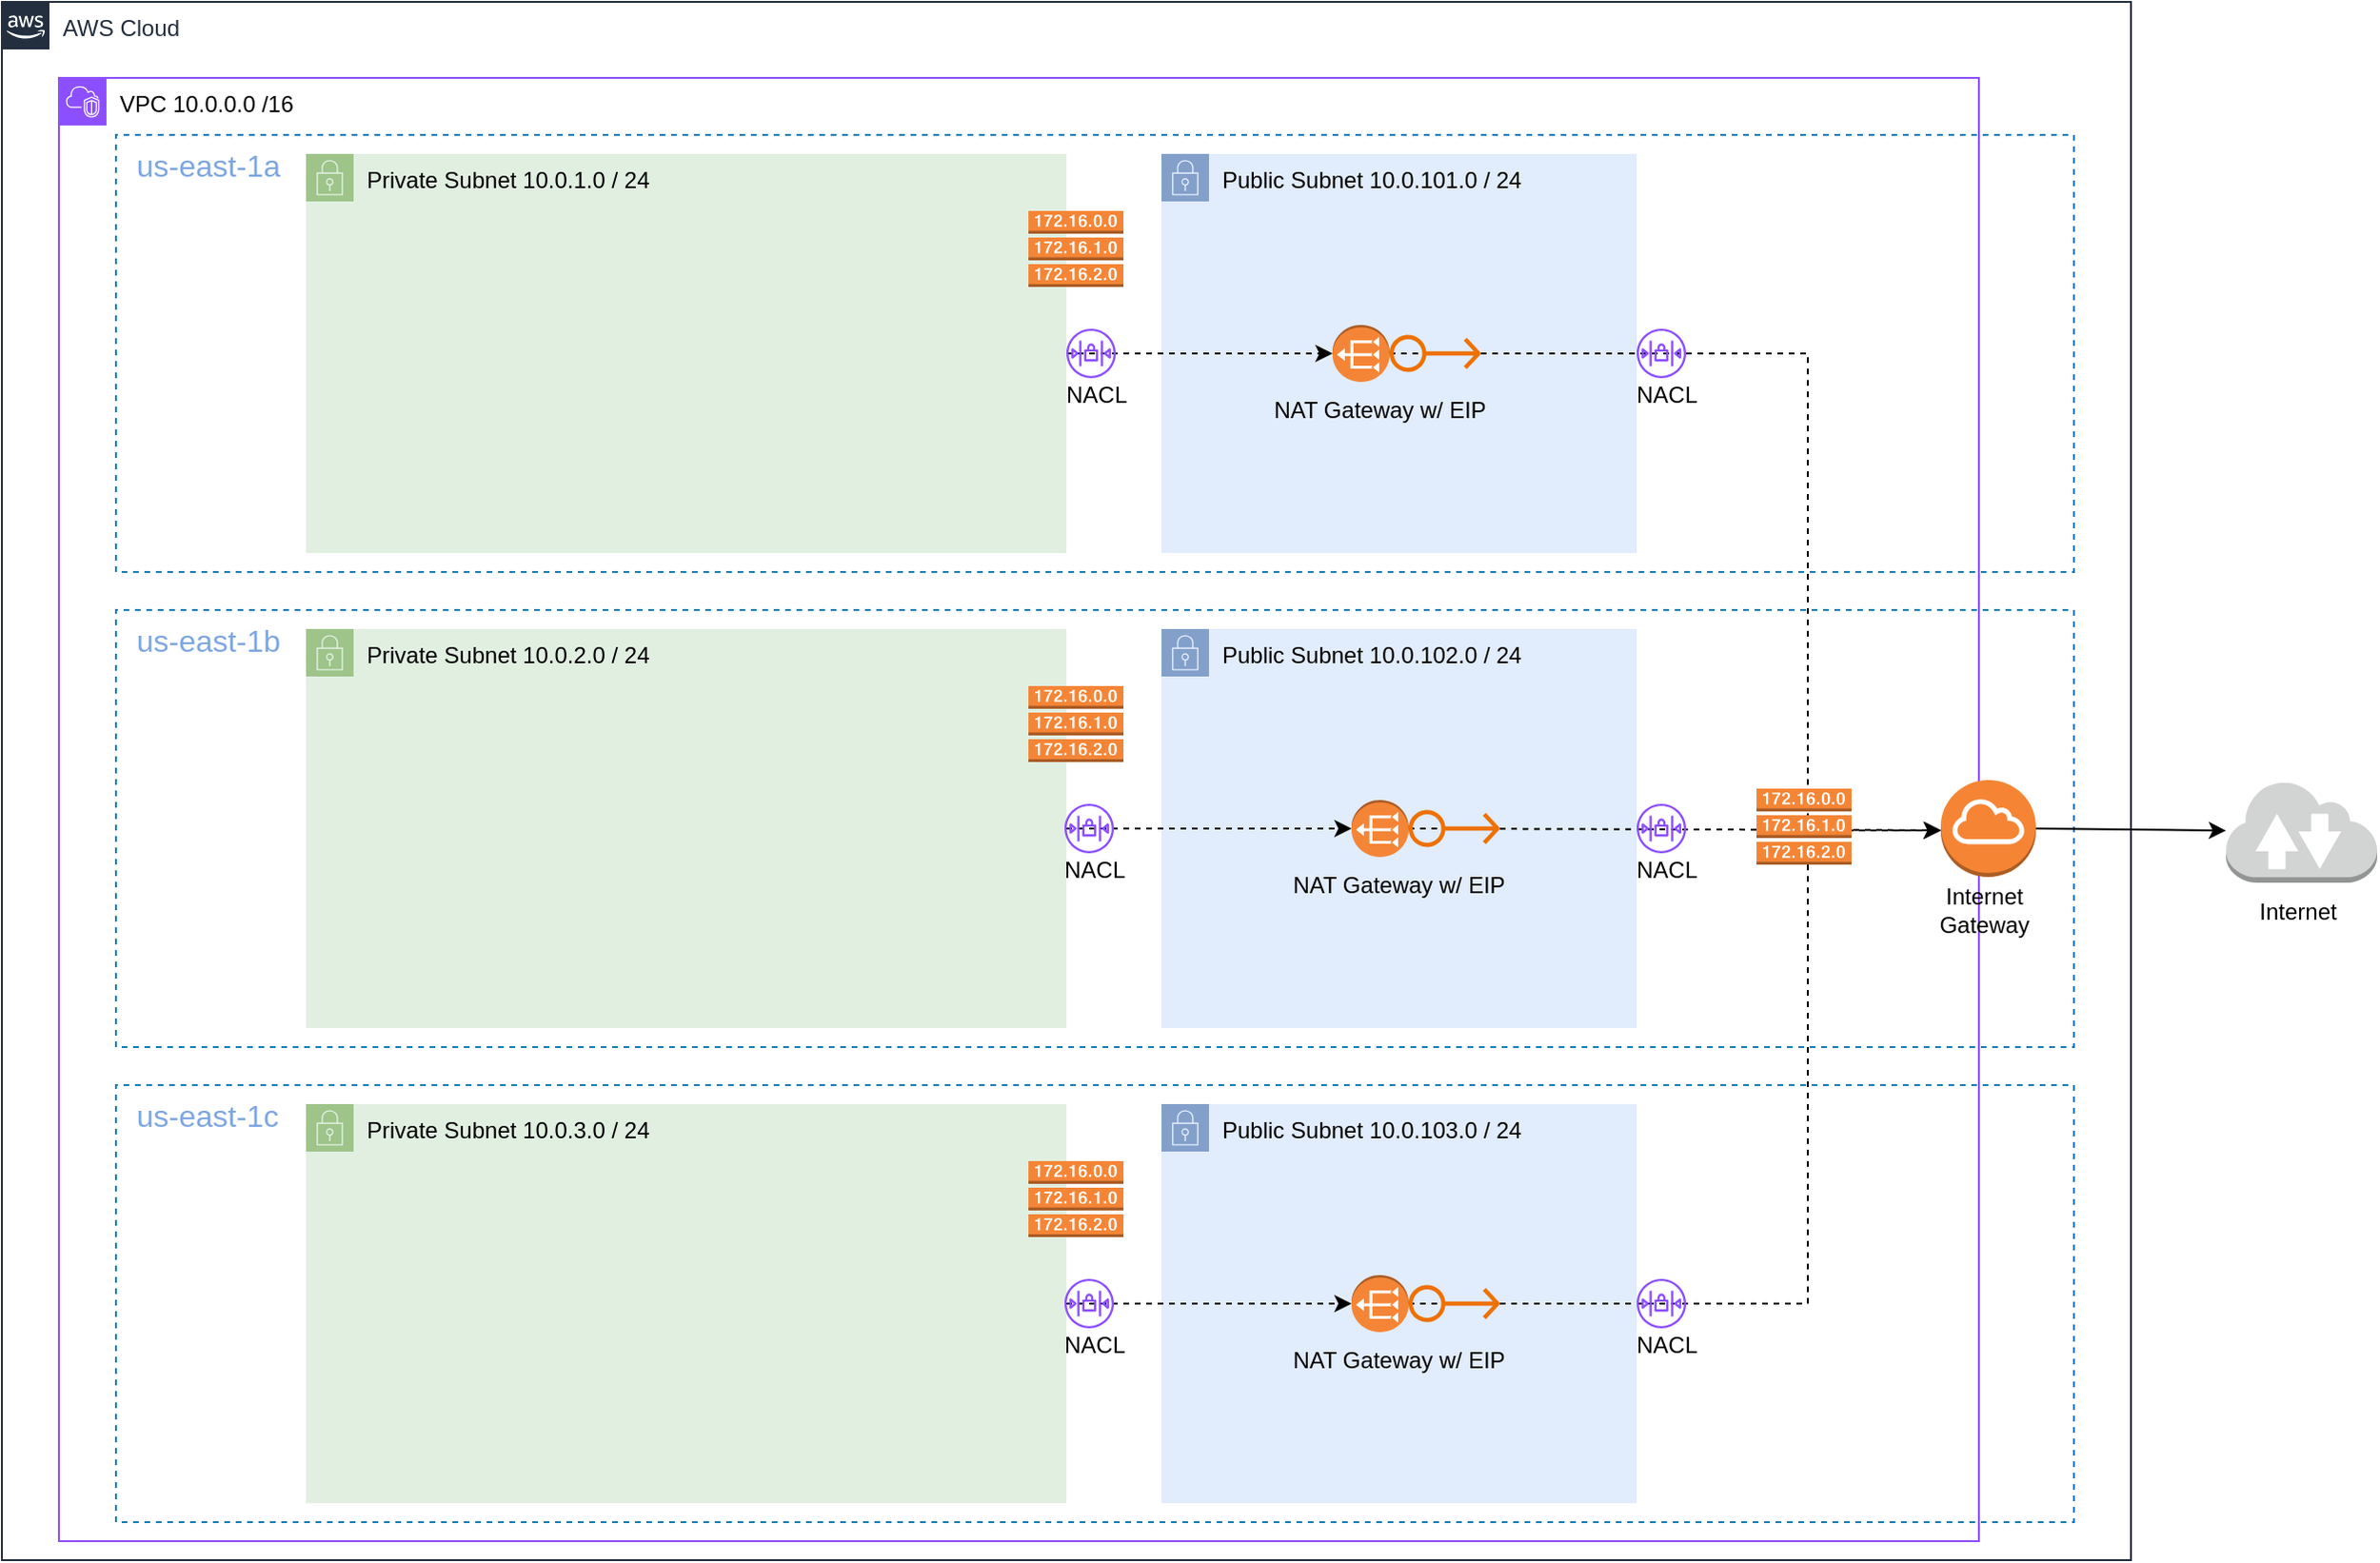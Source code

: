 <mxfile version="25.0.3">
  <diagram id="Ht1M8jgEwFfnCIfOTk4-" name="Page-1">
    <mxGraphModel dx="1523" dy="1833" grid="1" gridSize="10" guides="1" tooltips="1" connect="1" arrows="1" fold="1" page="1" pageScale="1" pageWidth="1169" pageHeight="827" math="0" shadow="0">
      <root>
        <mxCell id="0" />
        <mxCell id="1" parent="0" />
        <mxCell id="QtUD3xpYhkbIIIGHQEFI-63" value="Public S&lt;span style=&quot;background-color: initial;&quot;&gt;ubnet 10.0.103.0 / 24&lt;/span&gt;" style="points=[[0,0],[0.25,0],[0.5,0],[0.75,0],[1,0],[1,0.25],[1,0.5],[1,0.75],[1,1],[0.75,1],[0.5,1],[0.25,1],[0,1],[0,0.75],[0,0.5],[0,0.25]];outlineConnect=0;html=1;whiteSpace=wrap;fontSize=12;fontStyle=0;container=0;pointerEvents=0;collapsible=0;recursiveResize=0;shape=mxgraph.aws4.group;grIcon=mxgraph.aws4.group_security_group;grStroke=0;strokeColor=#6c8ebf;fillColor=#dae8fc;verticalAlign=top;align=left;spacingLeft=30;dashed=0;opacity=80;" parent="1" vertex="1">
          <mxGeometry x="770" y="550" width="250" height="210" as="geometry" />
        </mxCell>
        <mxCell id="QtUD3xpYhkbIIIGHQEFI-69" value="" style="endArrow=classic;html=1;rounded=0;exitX=0;exitY=0.5;exitDx=0;exitDy=0;dashed=1;edgeStyle=orthogonalEdgeStyle;exitPerimeter=0;" parent="1" source="QtUD3xpYhkbIIIGHQEFI-64" edge="1">
          <mxGeometry width="50" height="50" relative="1" as="geometry">
            <mxPoint x="720" y="490" as="sourcePoint" />
            <mxPoint x="1180" y="406" as="targetPoint" />
            <Array as="points">
              <mxPoint x="1110" y="655" />
              <mxPoint x="1110" y="406" />
            </Array>
          </mxGeometry>
        </mxCell>
        <mxCell id="QtUD3xpYhkbIIIGHQEFI-56" value="&lt;font color=&quot;#7ea6e0&quot; style=&quot;font-size: 16px;&quot;&gt;&amp;nbsp; &lt;font style=&quot;font-size: 16px;&quot;&gt;us-east-1b&lt;/font&gt;&lt;/font&gt;" style="fillColor=none;strokeColor=#147EBA;dashed=1;verticalAlign=top;fontStyle=0;fontColor=#147EBA;whiteSpace=wrap;html=1;container=0;flipH=0;direction=south;align=left;" parent="1" vertex="1">
          <mxGeometry x="220" y="290" width="1030" height="230" as="geometry" />
        </mxCell>
        <mxCell id="QtUD3xpYhkbIIIGHQEFI-57" value="Public S&lt;span style=&quot;background-color: initial;&quot;&gt;ubnet 10.0.102.0 / 24&lt;/span&gt;" style="points=[[0,0],[0.25,0],[0.5,0],[0.75,0],[1,0],[1,0.25],[1,0.5],[1,0.75],[1,1],[0.75,1],[0.5,1],[0.25,1],[0,1],[0,0.75],[0,0.5],[0,0.25]];outlineConnect=0;html=1;whiteSpace=wrap;fontSize=12;fontStyle=0;container=0;pointerEvents=0;collapsible=0;recursiveResize=0;shape=mxgraph.aws4.group;grIcon=mxgraph.aws4.group_security_group;grStroke=0;strokeColor=#6c8ebf;fillColor=#dae8fc;verticalAlign=top;align=left;spacingLeft=30;dashed=0;opacity=80;" parent="1" vertex="1">
          <mxGeometry x="770" y="300" width="250" height="210" as="geometry" />
        </mxCell>
        <mxCell id="QtUD3xpYhkbIIIGHQEFI-68" value="" style="endArrow=classic;html=1;rounded=0;exitX=0;exitY=0.5;exitDx=0;exitDy=0;dashed=1;exitPerimeter=0;" parent="1" source="QtUD3xpYhkbIIIGHQEFI-58" edge="1">
          <mxGeometry width="50" height="50" relative="1" as="geometry">
            <mxPoint x="1030" y="400" as="sourcePoint" />
            <mxPoint x="1180" y="405.903" as="targetPoint" />
          </mxGeometry>
        </mxCell>
        <mxCell id="UEzPUAAOIrF-is8g5C7q-74" value="AWS Cloud" style="points=[[0,0],[0.25,0],[0.5,0],[0.75,0],[1,0],[1,0.25],[1,0.5],[1,0.75],[1,1],[0.75,1],[0.5,1],[0.25,1],[0,1],[0,0.75],[0,0.5],[0,0.25]];outlineConnect=0;gradientColor=none;html=1;whiteSpace=wrap;fontSize=12;fontStyle=0;shape=mxgraph.aws4.group;grIcon=mxgraph.aws4.group_aws_cloud_alt;strokeColor=#232F3E;fillColor=none;verticalAlign=top;align=left;spacingLeft=30;fontColor=#232F3E;dashed=0;labelBackgroundColor=#ffffff;container=0;pointerEvents=0;collapsible=0;recursiveResize=0;" parent="1" vertex="1">
          <mxGeometry x="160" y="-30" width="1120" height="820" as="geometry" />
        </mxCell>
        <mxCell id="pngAXhnyiUt4axHz38OK-2" value="&lt;font color=&quot;#000000&quot;&gt;VPC 10.0.0.0 /16&lt;/font&gt;" style="points=[[0,0],[0.25,0],[0.5,0],[0.75,0],[1,0],[1,0.25],[1,0.5],[1,0.75],[1,1],[0.75,1],[0.5,1],[0.25,1],[0,1],[0,0.75],[0,0.5],[0,0.25]];outlineConnect=0;gradientColor=none;html=1;whiteSpace=wrap;fontSize=12;fontStyle=0;container=0;pointerEvents=0;collapsible=0;recursiveResize=0;shape=mxgraph.aws4.group;grIcon=mxgraph.aws4.group_vpc2;strokeColor=#8C4FFF;fillColor=none;verticalAlign=top;align=left;spacingLeft=30;fontColor=#AAB7B8;dashed=0;" parent="1" vertex="1">
          <mxGeometry x="190" y="10" width="1010" height="770" as="geometry" />
        </mxCell>
        <mxCell id="QtUD3xpYhkbIIIGHQEFI-30" value="&lt;font color=&quot;#7ea6e0&quot; style=&quot;font-size: 16px;&quot;&gt;&amp;nbsp; &lt;font style=&quot;font-size: 16px;&quot;&gt;us-east-1a&lt;/font&gt;&lt;/font&gt;" style="fillColor=none;strokeColor=#147EBA;dashed=1;verticalAlign=top;fontStyle=0;fontColor=#147EBA;whiteSpace=wrap;html=1;container=0;flipH=0;direction=south;align=left;" parent="1" vertex="1">
          <mxGeometry x="220" y="40" width="1030" height="230" as="geometry" />
        </mxCell>
        <mxCell id="QtUD3xpYhkbIIIGHQEFI-32" value="Public S&lt;span style=&quot;background-color: initial;&quot;&gt;ubnet 10.0.101.0 / 24&lt;/span&gt;" style="points=[[0,0],[0.25,0],[0.5,0],[0.75,0],[1,0],[1,0.25],[1,0.5],[1,0.75],[1,1],[0.75,1],[0.5,1],[0.25,1],[0,1],[0,0.75],[0,0.5],[0,0.25]];outlineConnect=0;html=1;whiteSpace=wrap;fontSize=12;fontStyle=0;container=0;pointerEvents=0;collapsible=0;recursiveResize=0;shape=mxgraph.aws4.group;grIcon=mxgraph.aws4.group_security_group;grStroke=0;strokeColor=#6c8ebf;fillColor=#dae8fc;verticalAlign=top;align=left;spacingLeft=30;dashed=0;opacity=80;" parent="1" vertex="1">
          <mxGeometry x="770" y="50" width="250" height="210" as="geometry" />
        </mxCell>
        <mxCell id="QtUD3xpYhkbIIIGHQEFI-39" value="" style="endArrow=classic;html=1;rounded=0;entryX=1;entryY=0.5;entryDx=0;entryDy=0;entryPerimeter=0;dashed=1;" parent="1" source="QtUD3xpYhkbIIIGHQEFI-31" target="QtUD3xpYhkbIIIGHQEFI-34" edge="1">
          <mxGeometry width="50" height="50" relative="1" as="geometry">
            <mxPoint x="345.453" y="330" as="sourcePoint" />
            <mxPoint x="770" y="240" as="targetPoint" />
          </mxGeometry>
        </mxCell>
        <mxCell id="QtUD3xpYhkbIIIGHQEFI-50" value="" style="endArrow=classic;html=1;rounded=0;exitX=0;exitY=0.5;exitDx=0;exitDy=0;exitPerimeter=0;edgeStyle=orthogonalEdgeStyle;dashed=1;" parent="1" source="QtUD3xpYhkbIIIGHQEFI-70" edge="1">
          <mxGeometry width="50" height="50" relative="1" as="geometry">
            <mxPoint x="385" y="180" as="sourcePoint" />
            <mxPoint x="1180" y="406" as="targetPoint" />
            <Array as="points">
              <mxPoint x="1110" y="155" />
              <mxPoint x="1110" y="406" />
            </Array>
          </mxGeometry>
        </mxCell>
        <mxCell id="QtUD3xpYhkbIIIGHQEFI-53" value="" style="outlineConnect=0;dashed=0;verticalLabelPosition=bottom;verticalAlign=top;align=center;html=1;shape=mxgraph.aws3.route_table;fillColor=#F58536;gradientColor=none;" parent="1" vertex="1">
          <mxGeometry x="1083" y="384" width="50" height="40" as="geometry" />
        </mxCell>
        <mxCell id="QtUD3xpYhkbIIIGHQEFI-31" value="Private Subnet 10.0.1.0 / 24" style="points=[[0,0],[0.25,0],[0.5,0],[0.75,0],[1,0],[1,0.25],[1,0.5],[1,0.75],[1,1],[0.75,1],[0.5,1],[0.25,1],[0,1],[0,0.75],[0,0.5],[0,0.25]];outlineConnect=0;html=1;whiteSpace=wrap;fontSize=12;fontStyle=0;container=0;pointerEvents=0;collapsible=0;recursiveResize=0;shape=mxgraph.aws4.group;grIcon=mxgraph.aws4.group_security_group;grStroke=0;strokeColor=#82b366;fillColor=#d5e8d4;verticalAlign=top;align=left;spacingLeft=30;dashed=0;opacity=70;" parent="1" vertex="1">
          <mxGeometry x="320" y="50" width="400" height="210" as="geometry" />
        </mxCell>
        <mxCell id="QtUD3xpYhkbIIIGHQEFI-46" value="" style="outlineConnect=0;dashed=0;verticalLabelPosition=bottom;verticalAlign=top;align=center;html=1;shape=mxgraph.aws3.route_table;fillColor=#F58536;gradientColor=none;" parent="1" vertex="1">
          <mxGeometry x="700" y="80" width="50" height="40" as="geometry" />
        </mxCell>
        <mxCell id="QtUD3xpYhkbIIIGHQEFI-59" value="" style="endArrow=classic;html=1;rounded=0;entryX=1;entryY=0.5;entryDx=0;entryDy=0;entryPerimeter=0;dashed=1;" parent="1" source="QtUD3xpYhkbIIIGHQEFI-60" target="QtUD3xpYhkbIIIGHQEFI-58" edge="1">
          <mxGeometry width="50" height="50" relative="1" as="geometry">
            <mxPoint x="345.453" y="580" as="sourcePoint" />
            <mxPoint x="770" y="490" as="targetPoint" />
          </mxGeometry>
        </mxCell>
        <mxCell id="QtUD3xpYhkbIIIGHQEFI-60" value="Private Subnet 10.0.2.0 / 24" style="points=[[0,0],[0.25,0],[0.5,0],[0.75,0],[1,0],[1,0.25],[1,0.5],[1,0.75],[1,1],[0.75,1],[0.5,1],[0.25,1],[0,1],[0,0.75],[0,0.5],[0,0.25]];outlineConnect=0;html=1;whiteSpace=wrap;fontSize=12;fontStyle=0;container=0;pointerEvents=0;collapsible=0;recursiveResize=0;shape=mxgraph.aws4.group;grIcon=mxgraph.aws4.group_security_group;grStroke=0;strokeColor=#82b366;fillColor=#d5e8d4;verticalAlign=top;align=left;spacingLeft=30;dashed=0;opacity=70;" parent="1" vertex="1">
          <mxGeometry x="320" y="300" width="400" height="210" as="geometry" />
        </mxCell>
        <mxCell id="QtUD3xpYhkbIIIGHQEFI-61" value="" style="outlineConnect=0;dashed=0;verticalLabelPosition=bottom;verticalAlign=top;align=center;html=1;shape=mxgraph.aws3.route_table;fillColor=#F58536;gradientColor=none;" parent="1" vertex="1">
          <mxGeometry x="700" y="330" width="50" height="40" as="geometry" />
        </mxCell>
        <mxCell id="QtUD3xpYhkbIIIGHQEFI-62" value="&lt;font color=&quot;#7ea6e0&quot; style=&quot;font-size: 16px;&quot;&gt;&amp;nbsp; &lt;font style=&quot;font-size: 16px;&quot;&gt;us-east-1c&lt;/font&gt;&lt;/font&gt;" style="fillColor=none;strokeColor=#147EBA;dashed=1;verticalAlign=top;fontStyle=0;fontColor=#147EBA;whiteSpace=wrap;html=1;container=0;flipH=0;direction=south;align=left;" parent="1" vertex="1">
          <mxGeometry x="220" y="540" width="1030" height="230" as="geometry" />
        </mxCell>
        <mxCell id="QtUD3xpYhkbIIIGHQEFI-65" value="" style="endArrow=classic;html=1;rounded=0;entryX=1;entryY=0.5;entryDx=0;entryDy=0;entryPerimeter=0;dashed=1;" parent="1" source="QtUD3xpYhkbIIIGHQEFI-66" target="QtUD3xpYhkbIIIGHQEFI-64" edge="1">
          <mxGeometry width="50" height="50" relative="1" as="geometry">
            <mxPoint x="345.453" y="830" as="sourcePoint" />
            <mxPoint x="770" y="740" as="targetPoint" />
          </mxGeometry>
        </mxCell>
        <mxCell id="QtUD3xpYhkbIIIGHQEFI-66" value="Private Subnet 10.0.3.0 / 24" style="points=[[0,0],[0.25,0],[0.5,0],[0.75,0],[1,0],[1,0.25],[1,0.5],[1,0.75],[1,1],[0.75,1],[0.5,1],[0.25,1],[0,1],[0,0.75],[0,0.5],[0,0.25]];outlineConnect=0;html=1;whiteSpace=wrap;fontSize=12;fontStyle=0;container=0;pointerEvents=0;collapsible=0;recursiveResize=0;shape=mxgraph.aws4.group;grIcon=mxgraph.aws4.group_security_group;grStroke=0;strokeColor=#82b366;fillColor=#d5e8d4;verticalAlign=top;align=left;spacingLeft=30;dashed=0;opacity=70;" parent="1" vertex="1">
          <mxGeometry x="320" y="550" width="400" height="210" as="geometry" />
        </mxCell>
        <mxCell id="QtUD3xpYhkbIIIGHQEFI-67" value="" style="outlineConnect=0;dashed=0;verticalLabelPosition=bottom;verticalAlign=top;align=center;html=1;shape=mxgraph.aws3.route_table;fillColor=#F58536;gradientColor=none;" parent="1" vertex="1">
          <mxGeometry x="700" y="580" width="50" height="40" as="geometry" />
        </mxCell>
        <mxCell id="QtUD3xpYhkbIIIGHQEFI-75" value="" style="group" parent="1" vertex="1" connectable="0">
          <mxGeometry x="825" y="140" width="120" height="60" as="geometry" />
        </mxCell>
        <mxCell id="QtUD3xpYhkbIIIGHQEFI-34" value="" style="outlineConnect=0;dashed=0;verticalLabelPosition=bottom;verticalAlign=top;align=center;html=1;shape=mxgraph.aws3.vpc_nat_gateway;fillColor=#F58536;gradientColor=none;rotation=-180;" parent="QtUD3xpYhkbIIIGHQEFI-75" vertex="1">
          <mxGeometry x="35" width="30" height="30" as="geometry" />
        </mxCell>
        <mxCell id="QtUD3xpYhkbIIIGHQEFI-70" value="" style="sketch=0;outlineConnect=0;fontColor=#232F3E;gradientColor=none;fillColor=#ED7100;strokeColor=none;dashed=0;verticalLabelPosition=bottom;verticalAlign=top;align=center;html=1;fontSize=12;fontStyle=0;aspect=fixed;pointerEvents=1;shape=mxgraph.aws4.elastic_ip_address;" parent="QtUD3xpYhkbIIIGHQEFI-75" vertex="1">
          <mxGeometry x="65" y="5" width="48" height="20" as="geometry" />
        </mxCell>
        <mxCell id="QtUD3xpYhkbIIIGHQEFI-74" value="NAT Gateway w/ EIP" style="text;html=1;align=center;verticalAlign=middle;whiteSpace=wrap;rounded=0;" parent="QtUD3xpYhkbIIIGHQEFI-75" vertex="1">
          <mxGeometry y="30" width="120" height="30" as="geometry" />
        </mxCell>
        <mxCell id="QtUD3xpYhkbIIIGHQEFI-78" value="" style="group" parent="1" vertex="1" connectable="0">
          <mxGeometry x="835" y="390" width="120" height="60" as="geometry" />
        </mxCell>
        <mxCell id="QtUD3xpYhkbIIIGHQEFI-58" value="" style="outlineConnect=0;dashed=0;verticalLabelPosition=bottom;verticalAlign=top;align=center;html=1;shape=mxgraph.aws3.vpc_nat_gateway;fillColor=#F58536;gradientColor=none;rotation=-180;" parent="QtUD3xpYhkbIIIGHQEFI-78" vertex="1">
          <mxGeometry x="35" width="30" height="30" as="geometry" />
        </mxCell>
        <mxCell id="QtUD3xpYhkbIIIGHQEFI-72" value="" style="sketch=0;outlineConnect=0;fontColor=#232F3E;gradientColor=none;fillColor=#ED7100;strokeColor=none;dashed=0;verticalLabelPosition=bottom;verticalAlign=top;align=center;html=1;fontSize=12;fontStyle=0;aspect=fixed;pointerEvents=1;shape=mxgraph.aws4.elastic_ip_address;" parent="QtUD3xpYhkbIIIGHQEFI-78" vertex="1">
          <mxGeometry x="65" y="5" width="48" height="20" as="geometry" />
        </mxCell>
        <mxCell id="QtUD3xpYhkbIIIGHQEFI-76" value="NAT Gateway w/ EIP" style="text;html=1;align=center;verticalAlign=middle;whiteSpace=wrap;rounded=0;" parent="QtUD3xpYhkbIIIGHQEFI-78" vertex="1">
          <mxGeometry y="30" width="120" height="30" as="geometry" />
        </mxCell>
        <mxCell id="QtUD3xpYhkbIIIGHQEFI-79" value="" style="group" parent="1" vertex="1" connectable="0">
          <mxGeometry x="835" y="640" width="120" height="60" as="geometry" />
        </mxCell>
        <mxCell id="QtUD3xpYhkbIIIGHQEFI-64" value="" style="outlineConnect=0;dashed=0;verticalLabelPosition=bottom;verticalAlign=top;align=center;html=1;shape=mxgraph.aws3.vpc_nat_gateway;fillColor=#F58536;gradientColor=none;rotation=-180;" parent="QtUD3xpYhkbIIIGHQEFI-79" vertex="1">
          <mxGeometry x="35" width="30" height="30" as="geometry" />
        </mxCell>
        <mxCell id="QtUD3xpYhkbIIIGHQEFI-73" value="" style="sketch=0;outlineConnect=0;fontColor=#232F3E;gradientColor=none;fillColor=#ED7100;strokeColor=none;dashed=0;verticalLabelPosition=bottom;verticalAlign=top;align=center;html=1;fontSize=12;fontStyle=0;aspect=fixed;pointerEvents=1;shape=mxgraph.aws4.elastic_ip_address;" parent="QtUD3xpYhkbIIIGHQEFI-79" vertex="1">
          <mxGeometry x="65" y="5" width="48" height="20" as="geometry" />
        </mxCell>
        <mxCell id="QtUD3xpYhkbIIIGHQEFI-77" value="NAT Gateway w/ EIP" style="text;html=1;align=center;verticalAlign=middle;whiteSpace=wrap;rounded=0;" parent="QtUD3xpYhkbIIIGHQEFI-79" vertex="1">
          <mxGeometry y="30" width="120" height="30" as="geometry" />
        </mxCell>
        <mxCell id="FNUv8KOx8wsYCtiW52kg-3" value="" style="endArrow=classic;html=1;rounded=0;exitX=1;exitY=0.5;exitDx=0;exitDy=0;exitPerimeter=0;" edge="1" parent="1" source="FNUv8KOx8wsYCtiW52kg-1" target="FNUv8KOx8wsYCtiW52kg-2">
          <mxGeometry width="50" height="50" relative="1" as="geometry">
            <mxPoint x="750" y="420" as="sourcePoint" />
            <mxPoint x="800" y="370" as="targetPoint" />
          </mxGeometry>
        </mxCell>
        <mxCell id="FNUv8KOx8wsYCtiW52kg-5" value="" style="group" vertex="1" connectable="0" parent="1">
          <mxGeometry x="1330" y="379.5" width="79.5" height="84" as="geometry" />
        </mxCell>
        <mxCell id="FNUv8KOx8wsYCtiW52kg-2" value="" style="outlineConnect=0;dashed=0;verticalLabelPosition=bottom;verticalAlign=top;align=center;html=1;shape=mxgraph.aws3.internet_2;fillColor=#D2D3D3;gradientColor=none;" vertex="1" parent="FNUv8KOx8wsYCtiW52kg-5">
          <mxGeometry width="79.5" height="54" as="geometry" />
        </mxCell>
        <mxCell id="FNUv8KOx8wsYCtiW52kg-4" value="Internet" style="text;html=1;align=center;verticalAlign=middle;whiteSpace=wrap;rounded=0;" vertex="1" parent="FNUv8KOx8wsYCtiW52kg-5">
          <mxGeometry x="8" y="54" width="60" height="30" as="geometry" />
        </mxCell>
        <mxCell id="FNUv8KOx8wsYCtiW52kg-7" value="" style="group" vertex="1" connectable="0" parent="1">
          <mxGeometry x="1173" y="379.5" width="60" height="83.5" as="geometry" />
        </mxCell>
        <mxCell id="FNUv8KOx8wsYCtiW52kg-1" value="" style="outlineConnect=0;dashed=0;verticalLabelPosition=bottom;verticalAlign=top;align=center;html=1;shape=mxgraph.aws3.internet_gateway;fillColor=#F58534;gradientColor=none;" vertex="1" parent="FNUv8KOx8wsYCtiW52kg-7">
          <mxGeometry x="7" width="50" height="51" as="geometry" />
        </mxCell>
        <mxCell id="FNUv8KOx8wsYCtiW52kg-6" value="Internet Gateway" style="text;html=1;align=center;verticalAlign=middle;whiteSpace=wrap;rounded=0;" vertex="1" parent="FNUv8KOx8wsYCtiW52kg-7">
          <mxGeometry y="53.5" width="60" height="30" as="geometry" />
        </mxCell>
        <mxCell id="FNUv8KOx8wsYCtiW52kg-12" value="" style="group" vertex="1" connectable="0" parent="1">
          <mxGeometry x="1006" y="142" width="60" height="50" as="geometry" />
        </mxCell>
        <mxCell id="FNUv8KOx8wsYCtiW52kg-8" value="" style="sketch=0;outlineConnect=0;fontColor=#232F3E;gradientColor=none;fillColor=#8C4FFF;strokeColor=none;dashed=0;verticalLabelPosition=bottom;verticalAlign=top;align=center;html=1;fontSize=12;fontStyle=0;aspect=fixed;pointerEvents=1;shape=mxgraph.aws4.network_access_control_list;" vertex="1" parent="FNUv8KOx8wsYCtiW52kg-12">
          <mxGeometry x="14" width="26" height="26" as="geometry" />
        </mxCell>
        <mxCell id="FNUv8KOx8wsYCtiW52kg-11" value="NACL" style="text;html=1;align=center;verticalAlign=middle;whiteSpace=wrap;rounded=0;" vertex="1" parent="FNUv8KOx8wsYCtiW52kg-12">
          <mxGeometry y="20" width="60" height="30" as="geometry" />
        </mxCell>
        <mxCell id="FNUv8KOx8wsYCtiW52kg-13" value="" style="group" vertex="1" connectable="0" parent="1">
          <mxGeometry x="1006" y="392" width="60" height="50" as="geometry" />
        </mxCell>
        <mxCell id="FNUv8KOx8wsYCtiW52kg-14" value="" style="sketch=0;outlineConnect=0;fontColor=#232F3E;gradientColor=none;fillColor=#8C4FFF;strokeColor=none;dashed=0;verticalLabelPosition=bottom;verticalAlign=top;align=center;html=1;fontSize=12;fontStyle=0;aspect=fixed;pointerEvents=1;shape=mxgraph.aws4.network_access_control_list;" vertex="1" parent="FNUv8KOx8wsYCtiW52kg-13">
          <mxGeometry x="14" width="26" height="26" as="geometry" />
        </mxCell>
        <mxCell id="FNUv8KOx8wsYCtiW52kg-15" value="NACL" style="text;html=1;align=center;verticalAlign=middle;whiteSpace=wrap;rounded=0;" vertex="1" parent="FNUv8KOx8wsYCtiW52kg-13">
          <mxGeometry y="20" width="60" height="30" as="geometry" />
        </mxCell>
        <mxCell id="FNUv8KOx8wsYCtiW52kg-16" value="" style="group" vertex="1" connectable="0" parent="1">
          <mxGeometry x="1006" y="642" width="60" height="50" as="geometry" />
        </mxCell>
        <mxCell id="FNUv8KOx8wsYCtiW52kg-17" value="" style="sketch=0;outlineConnect=0;fontColor=#232F3E;gradientColor=none;fillColor=#8C4FFF;strokeColor=none;dashed=0;verticalLabelPosition=bottom;verticalAlign=top;align=center;html=1;fontSize=12;fontStyle=0;aspect=fixed;pointerEvents=1;shape=mxgraph.aws4.network_access_control_list;" vertex="1" parent="FNUv8KOx8wsYCtiW52kg-16">
          <mxGeometry x="14" width="26" height="26" as="geometry" />
        </mxCell>
        <mxCell id="FNUv8KOx8wsYCtiW52kg-18" value="NACL" style="text;html=1;align=center;verticalAlign=middle;whiteSpace=wrap;rounded=0;" vertex="1" parent="FNUv8KOx8wsYCtiW52kg-16">
          <mxGeometry y="20" width="60" height="30" as="geometry" />
        </mxCell>
        <mxCell id="FNUv8KOx8wsYCtiW52kg-19" value="" style="group" vertex="1" connectable="0" parent="1">
          <mxGeometry x="706" y="142" width="60" height="50" as="geometry" />
        </mxCell>
        <mxCell id="FNUv8KOx8wsYCtiW52kg-20" value="" style="sketch=0;outlineConnect=0;fontColor=#232F3E;gradientColor=none;fillColor=#8C4FFF;strokeColor=none;dashed=0;verticalLabelPosition=bottom;verticalAlign=top;align=center;html=1;fontSize=12;fontStyle=0;aspect=fixed;pointerEvents=1;shape=mxgraph.aws4.network_access_control_list;" vertex="1" parent="FNUv8KOx8wsYCtiW52kg-19">
          <mxGeometry x="14" width="26" height="26" as="geometry" />
        </mxCell>
        <mxCell id="FNUv8KOx8wsYCtiW52kg-21" value="NACL" style="text;html=1;align=center;verticalAlign=middle;whiteSpace=wrap;rounded=0;" vertex="1" parent="FNUv8KOx8wsYCtiW52kg-19">
          <mxGeometry y="20" width="60" height="30" as="geometry" />
        </mxCell>
        <mxCell id="FNUv8KOx8wsYCtiW52kg-23" value="" style="group" vertex="1" connectable="0" parent="1">
          <mxGeometry x="705" y="392" width="60" height="50" as="geometry" />
        </mxCell>
        <mxCell id="FNUv8KOx8wsYCtiW52kg-24" value="" style="sketch=0;outlineConnect=0;fontColor=#232F3E;gradientColor=none;fillColor=#8C4FFF;strokeColor=none;dashed=0;verticalLabelPosition=bottom;verticalAlign=top;align=center;html=1;fontSize=12;fontStyle=0;aspect=fixed;pointerEvents=1;shape=mxgraph.aws4.network_access_control_list;" vertex="1" parent="FNUv8KOx8wsYCtiW52kg-23">
          <mxGeometry x="14" width="26" height="26" as="geometry" />
        </mxCell>
        <mxCell id="FNUv8KOx8wsYCtiW52kg-25" value="NACL" style="text;html=1;align=center;verticalAlign=middle;whiteSpace=wrap;rounded=0;" vertex="1" parent="FNUv8KOx8wsYCtiW52kg-23">
          <mxGeometry y="20" width="60" height="30" as="geometry" />
        </mxCell>
        <mxCell id="FNUv8KOx8wsYCtiW52kg-26" value="" style="group" vertex="1" connectable="0" parent="1">
          <mxGeometry x="705" y="642" width="60" height="50" as="geometry" />
        </mxCell>
        <mxCell id="FNUv8KOx8wsYCtiW52kg-27" value="" style="sketch=0;outlineConnect=0;fontColor=#232F3E;gradientColor=none;fillColor=#8C4FFF;strokeColor=none;dashed=0;verticalLabelPosition=bottom;verticalAlign=top;align=center;html=1;fontSize=12;fontStyle=0;aspect=fixed;pointerEvents=1;shape=mxgraph.aws4.network_access_control_list;" vertex="1" parent="FNUv8KOx8wsYCtiW52kg-26">
          <mxGeometry x="14" width="26" height="26" as="geometry" />
        </mxCell>
        <mxCell id="FNUv8KOx8wsYCtiW52kg-28" value="NACL" style="text;html=1;align=center;verticalAlign=middle;whiteSpace=wrap;rounded=0;" vertex="1" parent="FNUv8KOx8wsYCtiW52kg-26">
          <mxGeometry y="20" width="60" height="30" as="geometry" />
        </mxCell>
      </root>
    </mxGraphModel>
  </diagram>
</mxfile>
